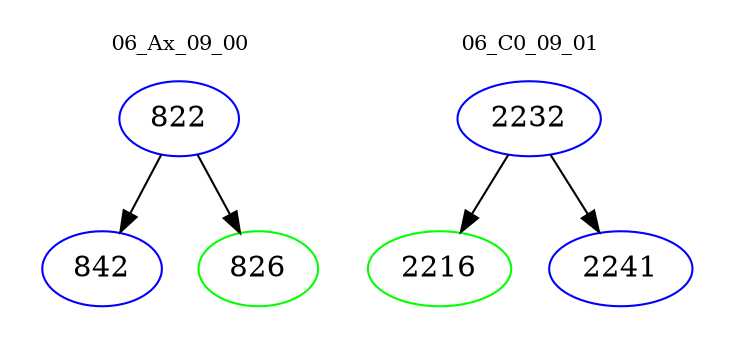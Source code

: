 digraph{
subgraph cluster_0 {
color = white
label = "06_Ax_09_00";
fontsize=10;
T0_822 [label="822", color="blue"]
T0_822 -> T0_842 [color="black"]
T0_842 [label="842", color="blue"]
T0_822 -> T0_826 [color="black"]
T0_826 [label="826", color="green"]
}
subgraph cluster_1 {
color = white
label = "06_C0_09_01";
fontsize=10;
T1_2232 [label="2232", color="blue"]
T1_2232 -> T1_2216 [color="black"]
T1_2216 [label="2216", color="green"]
T1_2232 -> T1_2241 [color="black"]
T1_2241 [label="2241", color="blue"]
}
}
